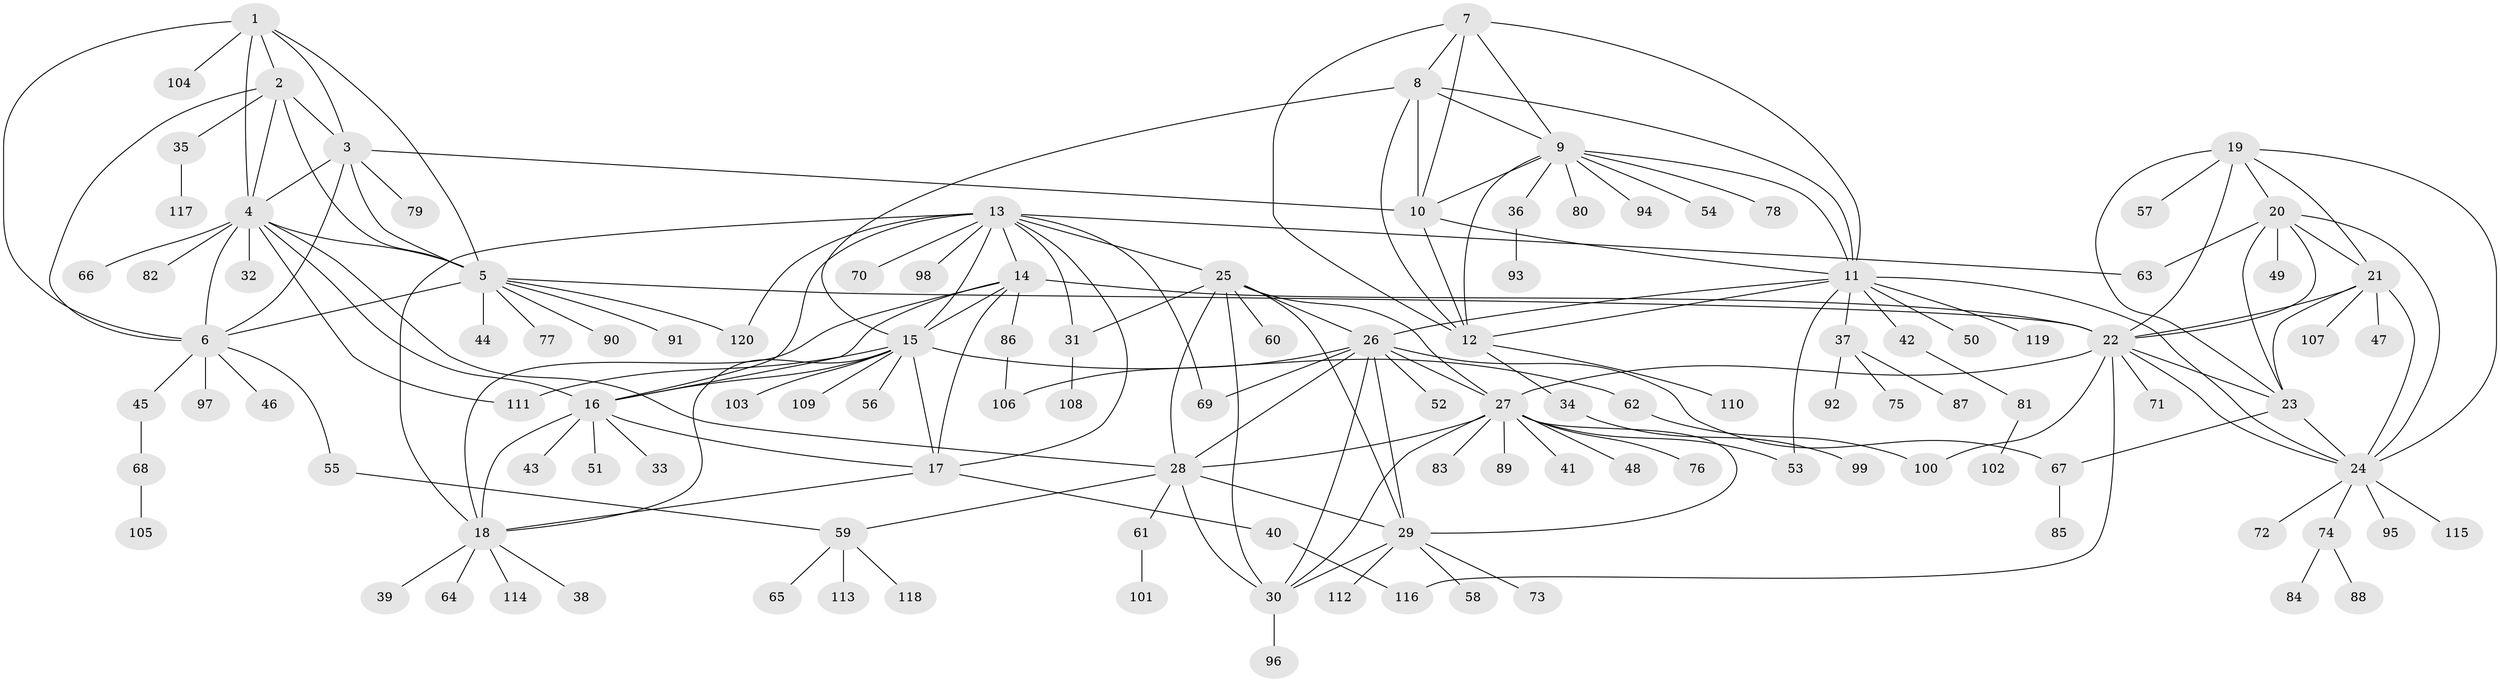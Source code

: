 // Generated by graph-tools (version 1.1) at 2025/37/03/09/25 02:37:46]
// undirected, 120 vertices, 186 edges
graph export_dot {
graph [start="1"]
  node [color=gray90,style=filled];
  1;
  2;
  3;
  4;
  5;
  6;
  7;
  8;
  9;
  10;
  11;
  12;
  13;
  14;
  15;
  16;
  17;
  18;
  19;
  20;
  21;
  22;
  23;
  24;
  25;
  26;
  27;
  28;
  29;
  30;
  31;
  32;
  33;
  34;
  35;
  36;
  37;
  38;
  39;
  40;
  41;
  42;
  43;
  44;
  45;
  46;
  47;
  48;
  49;
  50;
  51;
  52;
  53;
  54;
  55;
  56;
  57;
  58;
  59;
  60;
  61;
  62;
  63;
  64;
  65;
  66;
  67;
  68;
  69;
  70;
  71;
  72;
  73;
  74;
  75;
  76;
  77;
  78;
  79;
  80;
  81;
  82;
  83;
  84;
  85;
  86;
  87;
  88;
  89;
  90;
  91;
  92;
  93;
  94;
  95;
  96;
  97;
  98;
  99;
  100;
  101;
  102;
  103;
  104;
  105;
  106;
  107;
  108;
  109;
  110;
  111;
  112;
  113;
  114;
  115;
  116;
  117;
  118;
  119;
  120;
  1 -- 2;
  1 -- 3;
  1 -- 4;
  1 -- 5;
  1 -- 6;
  1 -- 104;
  2 -- 3;
  2 -- 4;
  2 -- 5;
  2 -- 6;
  2 -- 35;
  3 -- 4;
  3 -- 5;
  3 -- 6;
  3 -- 10;
  3 -- 79;
  4 -- 5;
  4 -- 6;
  4 -- 16;
  4 -- 28;
  4 -- 32;
  4 -- 66;
  4 -- 82;
  4 -- 111;
  5 -- 6;
  5 -- 22;
  5 -- 44;
  5 -- 77;
  5 -- 90;
  5 -- 91;
  5 -- 120;
  6 -- 45;
  6 -- 46;
  6 -- 55;
  6 -- 97;
  7 -- 8;
  7 -- 9;
  7 -- 10;
  7 -- 11;
  7 -- 12;
  8 -- 9;
  8 -- 10;
  8 -- 11;
  8 -- 12;
  8 -- 15;
  9 -- 10;
  9 -- 11;
  9 -- 12;
  9 -- 36;
  9 -- 54;
  9 -- 78;
  9 -- 80;
  9 -- 94;
  10 -- 11;
  10 -- 12;
  11 -- 12;
  11 -- 24;
  11 -- 26;
  11 -- 37;
  11 -- 42;
  11 -- 50;
  11 -- 53;
  11 -- 119;
  12 -- 34;
  12 -- 110;
  13 -- 14;
  13 -- 15;
  13 -- 16;
  13 -- 17;
  13 -- 18;
  13 -- 25;
  13 -- 31;
  13 -- 63;
  13 -- 69;
  13 -- 70;
  13 -- 98;
  13 -- 120;
  14 -- 15;
  14 -- 16;
  14 -- 17;
  14 -- 18;
  14 -- 22;
  14 -- 86;
  15 -- 16;
  15 -- 17;
  15 -- 18;
  15 -- 56;
  15 -- 62;
  15 -- 103;
  15 -- 109;
  15 -- 111;
  16 -- 17;
  16 -- 18;
  16 -- 33;
  16 -- 43;
  16 -- 51;
  17 -- 18;
  17 -- 40;
  18 -- 38;
  18 -- 39;
  18 -- 64;
  18 -- 114;
  19 -- 20;
  19 -- 21;
  19 -- 22;
  19 -- 23;
  19 -- 24;
  19 -- 57;
  20 -- 21;
  20 -- 22;
  20 -- 23;
  20 -- 24;
  20 -- 49;
  20 -- 63;
  21 -- 22;
  21 -- 23;
  21 -- 24;
  21 -- 47;
  21 -- 107;
  22 -- 23;
  22 -- 24;
  22 -- 27;
  22 -- 71;
  22 -- 100;
  22 -- 116;
  23 -- 24;
  23 -- 67;
  24 -- 72;
  24 -- 74;
  24 -- 95;
  24 -- 115;
  25 -- 26;
  25 -- 27;
  25 -- 28;
  25 -- 29;
  25 -- 30;
  25 -- 31;
  25 -- 60;
  26 -- 27;
  26 -- 28;
  26 -- 29;
  26 -- 30;
  26 -- 52;
  26 -- 67;
  26 -- 69;
  26 -- 106;
  27 -- 28;
  27 -- 29;
  27 -- 30;
  27 -- 41;
  27 -- 48;
  27 -- 53;
  27 -- 76;
  27 -- 83;
  27 -- 89;
  28 -- 29;
  28 -- 30;
  28 -- 59;
  28 -- 61;
  29 -- 30;
  29 -- 58;
  29 -- 73;
  29 -- 112;
  30 -- 96;
  31 -- 108;
  34 -- 99;
  35 -- 117;
  36 -- 93;
  37 -- 75;
  37 -- 87;
  37 -- 92;
  40 -- 116;
  42 -- 81;
  45 -- 68;
  55 -- 59;
  59 -- 65;
  59 -- 113;
  59 -- 118;
  61 -- 101;
  62 -- 100;
  67 -- 85;
  68 -- 105;
  74 -- 84;
  74 -- 88;
  81 -- 102;
  86 -- 106;
}
